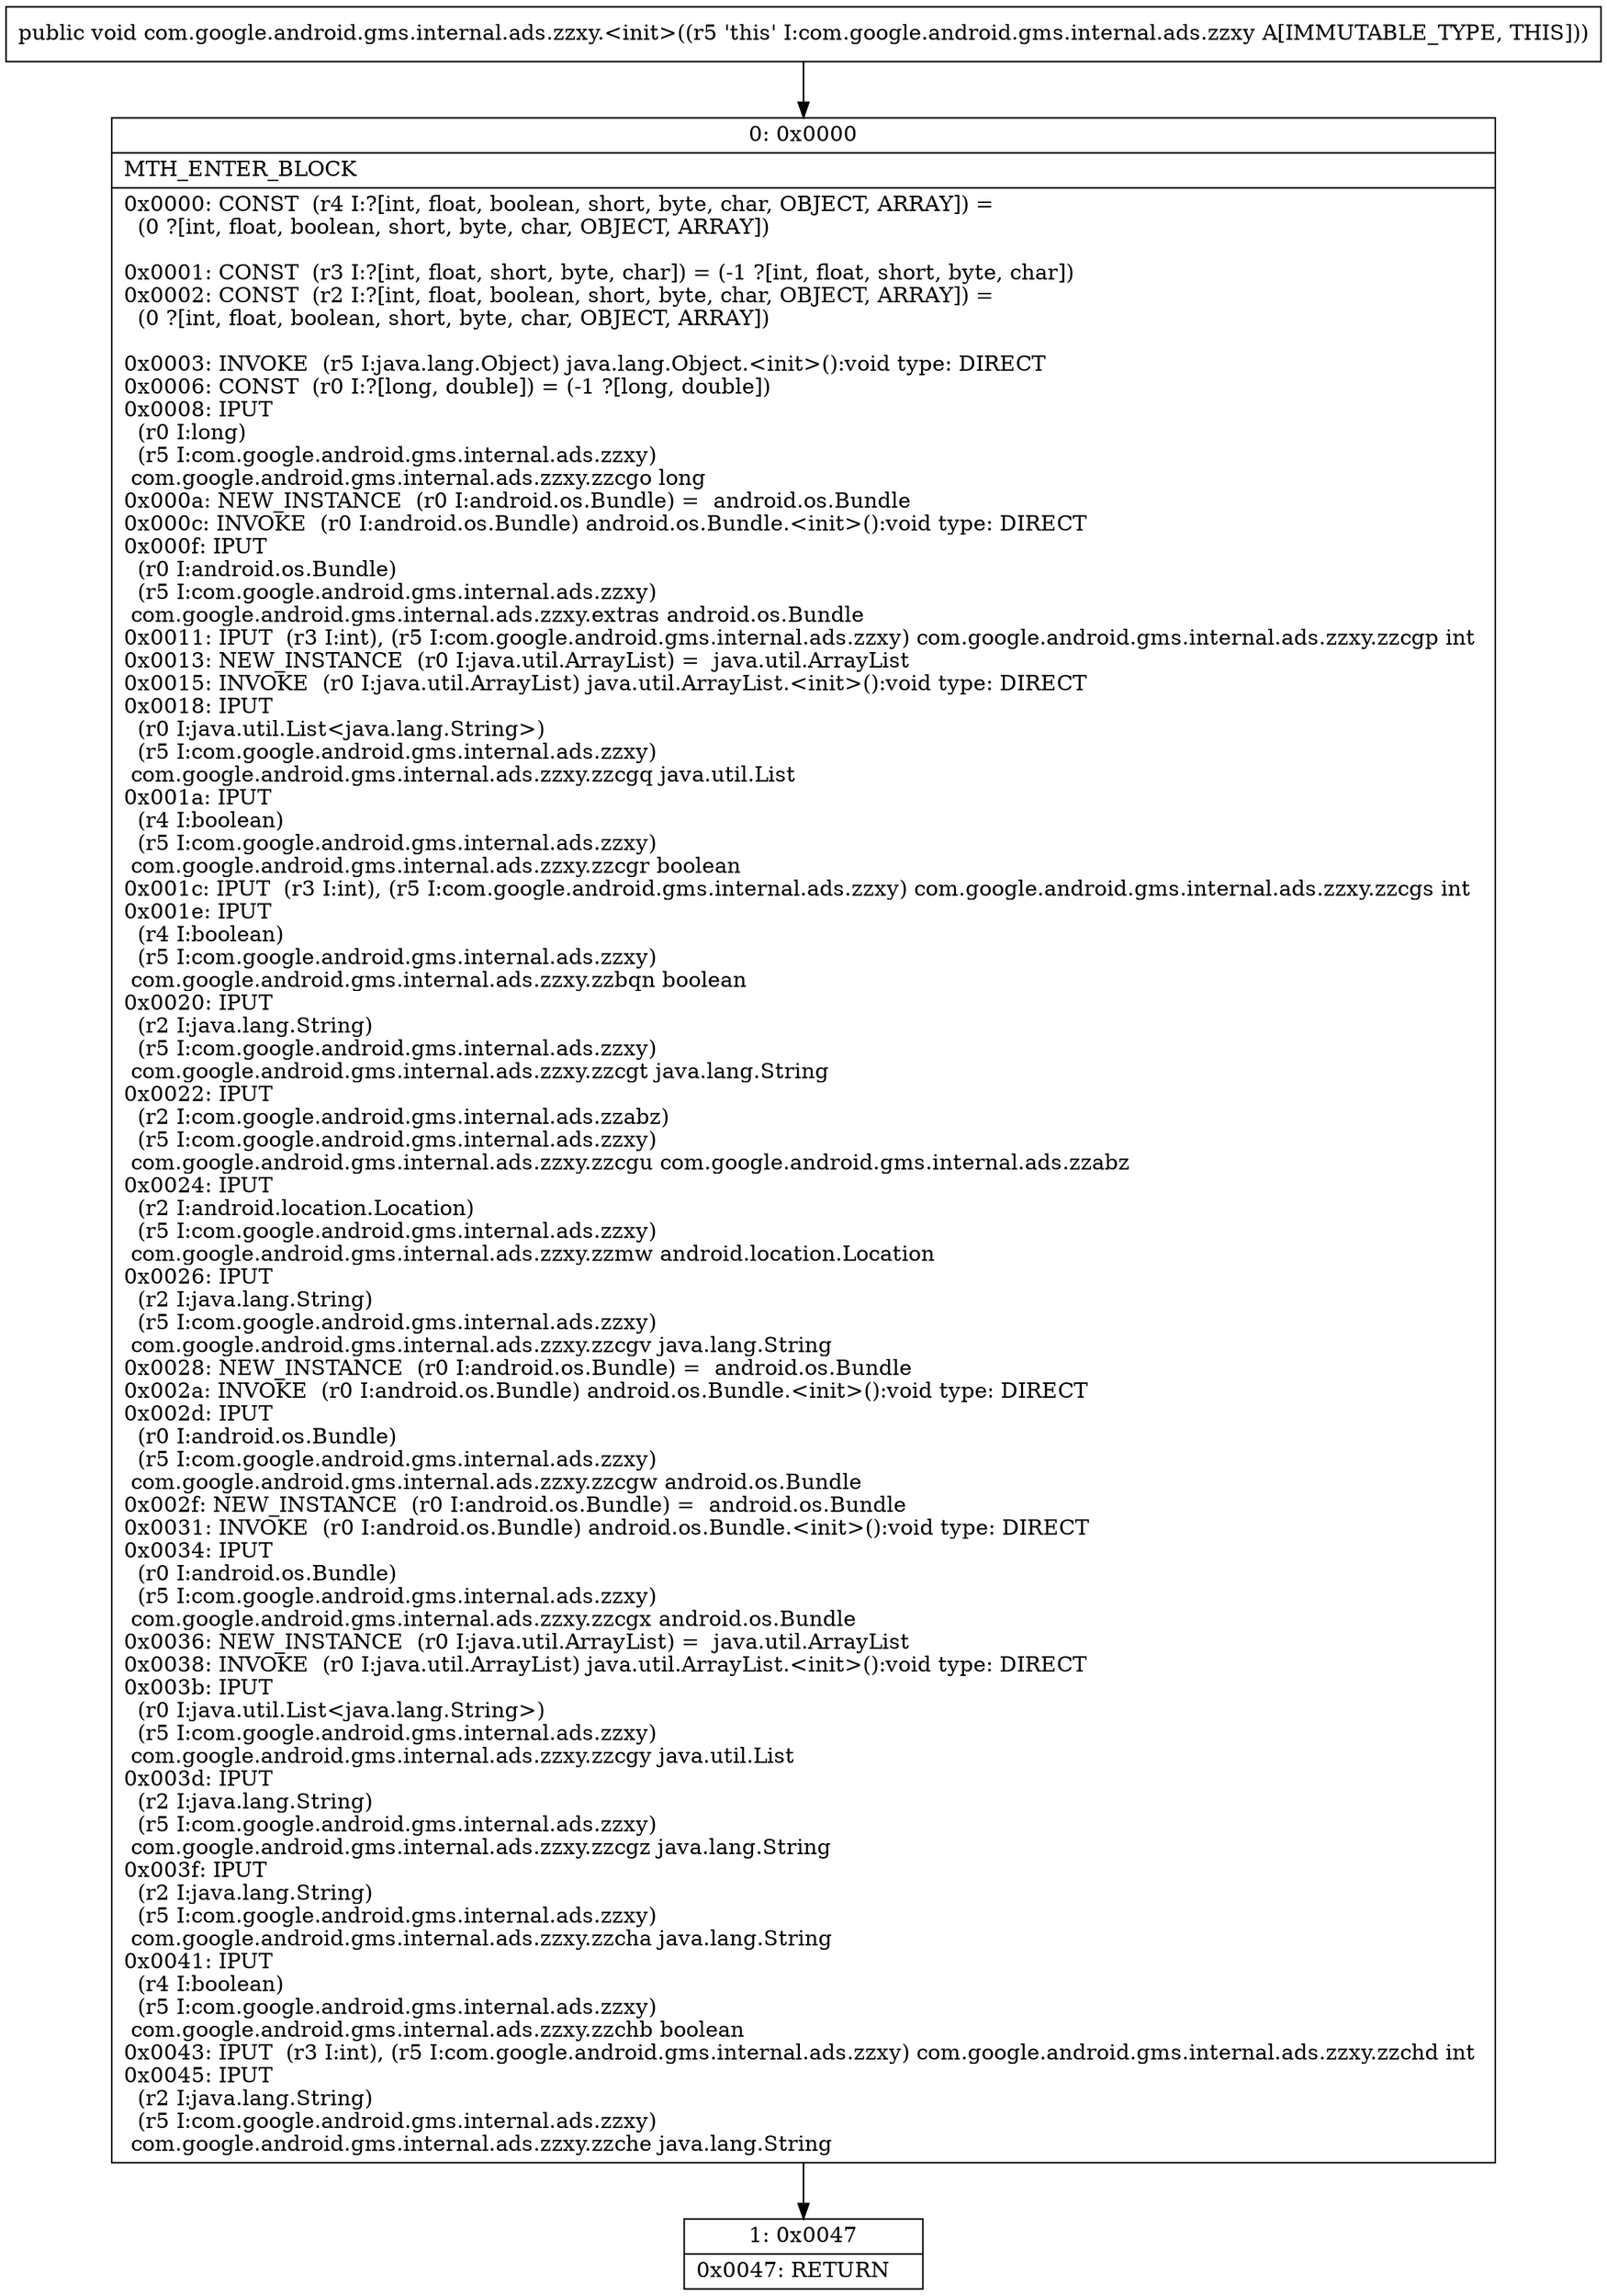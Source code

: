 digraph "CFG forcom.google.android.gms.internal.ads.zzxy.\<init\>()V" {
Node_0 [shape=record,label="{0\:\ 0x0000|MTH_ENTER_BLOCK\l|0x0000: CONST  (r4 I:?[int, float, boolean, short, byte, char, OBJECT, ARRAY]) = \l  (0 ?[int, float, boolean, short, byte, char, OBJECT, ARRAY])\l \l0x0001: CONST  (r3 I:?[int, float, short, byte, char]) = (\-1 ?[int, float, short, byte, char]) \l0x0002: CONST  (r2 I:?[int, float, boolean, short, byte, char, OBJECT, ARRAY]) = \l  (0 ?[int, float, boolean, short, byte, char, OBJECT, ARRAY])\l \l0x0003: INVOKE  (r5 I:java.lang.Object) java.lang.Object.\<init\>():void type: DIRECT \l0x0006: CONST  (r0 I:?[long, double]) = (\-1 ?[long, double]) \l0x0008: IPUT  \l  (r0 I:long)\l  (r5 I:com.google.android.gms.internal.ads.zzxy)\l com.google.android.gms.internal.ads.zzxy.zzcgo long \l0x000a: NEW_INSTANCE  (r0 I:android.os.Bundle) =  android.os.Bundle \l0x000c: INVOKE  (r0 I:android.os.Bundle) android.os.Bundle.\<init\>():void type: DIRECT \l0x000f: IPUT  \l  (r0 I:android.os.Bundle)\l  (r5 I:com.google.android.gms.internal.ads.zzxy)\l com.google.android.gms.internal.ads.zzxy.extras android.os.Bundle \l0x0011: IPUT  (r3 I:int), (r5 I:com.google.android.gms.internal.ads.zzxy) com.google.android.gms.internal.ads.zzxy.zzcgp int \l0x0013: NEW_INSTANCE  (r0 I:java.util.ArrayList) =  java.util.ArrayList \l0x0015: INVOKE  (r0 I:java.util.ArrayList) java.util.ArrayList.\<init\>():void type: DIRECT \l0x0018: IPUT  \l  (r0 I:java.util.List\<java.lang.String\>)\l  (r5 I:com.google.android.gms.internal.ads.zzxy)\l com.google.android.gms.internal.ads.zzxy.zzcgq java.util.List \l0x001a: IPUT  \l  (r4 I:boolean)\l  (r5 I:com.google.android.gms.internal.ads.zzxy)\l com.google.android.gms.internal.ads.zzxy.zzcgr boolean \l0x001c: IPUT  (r3 I:int), (r5 I:com.google.android.gms.internal.ads.zzxy) com.google.android.gms.internal.ads.zzxy.zzcgs int \l0x001e: IPUT  \l  (r4 I:boolean)\l  (r5 I:com.google.android.gms.internal.ads.zzxy)\l com.google.android.gms.internal.ads.zzxy.zzbqn boolean \l0x0020: IPUT  \l  (r2 I:java.lang.String)\l  (r5 I:com.google.android.gms.internal.ads.zzxy)\l com.google.android.gms.internal.ads.zzxy.zzcgt java.lang.String \l0x0022: IPUT  \l  (r2 I:com.google.android.gms.internal.ads.zzabz)\l  (r5 I:com.google.android.gms.internal.ads.zzxy)\l com.google.android.gms.internal.ads.zzxy.zzcgu com.google.android.gms.internal.ads.zzabz \l0x0024: IPUT  \l  (r2 I:android.location.Location)\l  (r5 I:com.google.android.gms.internal.ads.zzxy)\l com.google.android.gms.internal.ads.zzxy.zzmw android.location.Location \l0x0026: IPUT  \l  (r2 I:java.lang.String)\l  (r5 I:com.google.android.gms.internal.ads.zzxy)\l com.google.android.gms.internal.ads.zzxy.zzcgv java.lang.String \l0x0028: NEW_INSTANCE  (r0 I:android.os.Bundle) =  android.os.Bundle \l0x002a: INVOKE  (r0 I:android.os.Bundle) android.os.Bundle.\<init\>():void type: DIRECT \l0x002d: IPUT  \l  (r0 I:android.os.Bundle)\l  (r5 I:com.google.android.gms.internal.ads.zzxy)\l com.google.android.gms.internal.ads.zzxy.zzcgw android.os.Bundle \l0x002f: NEW_INSTANCE  (r0 I:android.os.Bundle) =  android.os.Bundle \l0x0031: INVOKE  (r0 I:android.os.Bundle) android.os.Bundle.\<init\>():void type: DIRECT \l0x0034: IPUT  \l  (r0 I:android.os.Bundle)\l  (r5 I:com.google.android.gms.internal.ads.zzxy)\l com.google.android.gms.internal.ads.zzxy.zzcgx android.os.Bundle \l0x0036: NEW_INSTANCE  (r0 I:java.util.ArrayList) =  java.util.ArrayList \l0x0038: INVOKE  (r0 I:java.util.ArrayList) java.util.ArrayList.\<init\>():void type: DIRECT \l0x003b: IPUT  \l  (r0 I:java.util.List\<java.lang.String\>)\l  (r5 I:com.google.android.gms.internal.ads.zzxy)\l com.google.android.gms.internal.ads.zzxy.zzcgy java.util.List \l0x003d: IPUT  \l  (r2 I:java.lang.String)\l  (r5 I:com.google.android.gms.internal.ads.zzxy)\l com.google.android.gms.internal.ads.zzxy.zzcgz java.lang.String \l0x003f: IPUT  \l  (r2 I:java.lang.String)\l  (r5 I:com.google.android.gms.internal.ads.zzxy)\l com.google.android.gms.internal.ads.zzxy.zzcha java.lang.String \l0x0041: IPUT  \l  (r4 I:boolean)\l  (r5 I:com.google.android.gms.internal.ads.zzxy)\l com.google.android.gms.internal.ads.zzxy.zzchb boolean \l0x0043: IPUT  (r3 I:int), (r5 I:com.google.android.gms.internal.ads.zzxy) com.google.android.gms.internal.ads.zzxy.zzchd int \l0x0045: IPUT  \l  (r2 I:java.lang.String)\l  (r5 I:com.google.android.gms.internal.ads.zzxy)\l com.google.android.gms.internal.ads.zzxy.zzche java.lang.String \l}"];
Node_1 [shape=record,label="{1\:\ 0x0047|0x0047: RETURN   \l}"];
MethodNode[shape=record,label="{public void com.google.android.gms.internal.ads.zzxy.\<init\>((r5 'this' I:com.google.android.gms.internal.ads.zzxy A[IMMUTABLE_TYPE, THIS])) }"];
MethodNode -> Node_0;
Node_0 -> Node_1;
}

